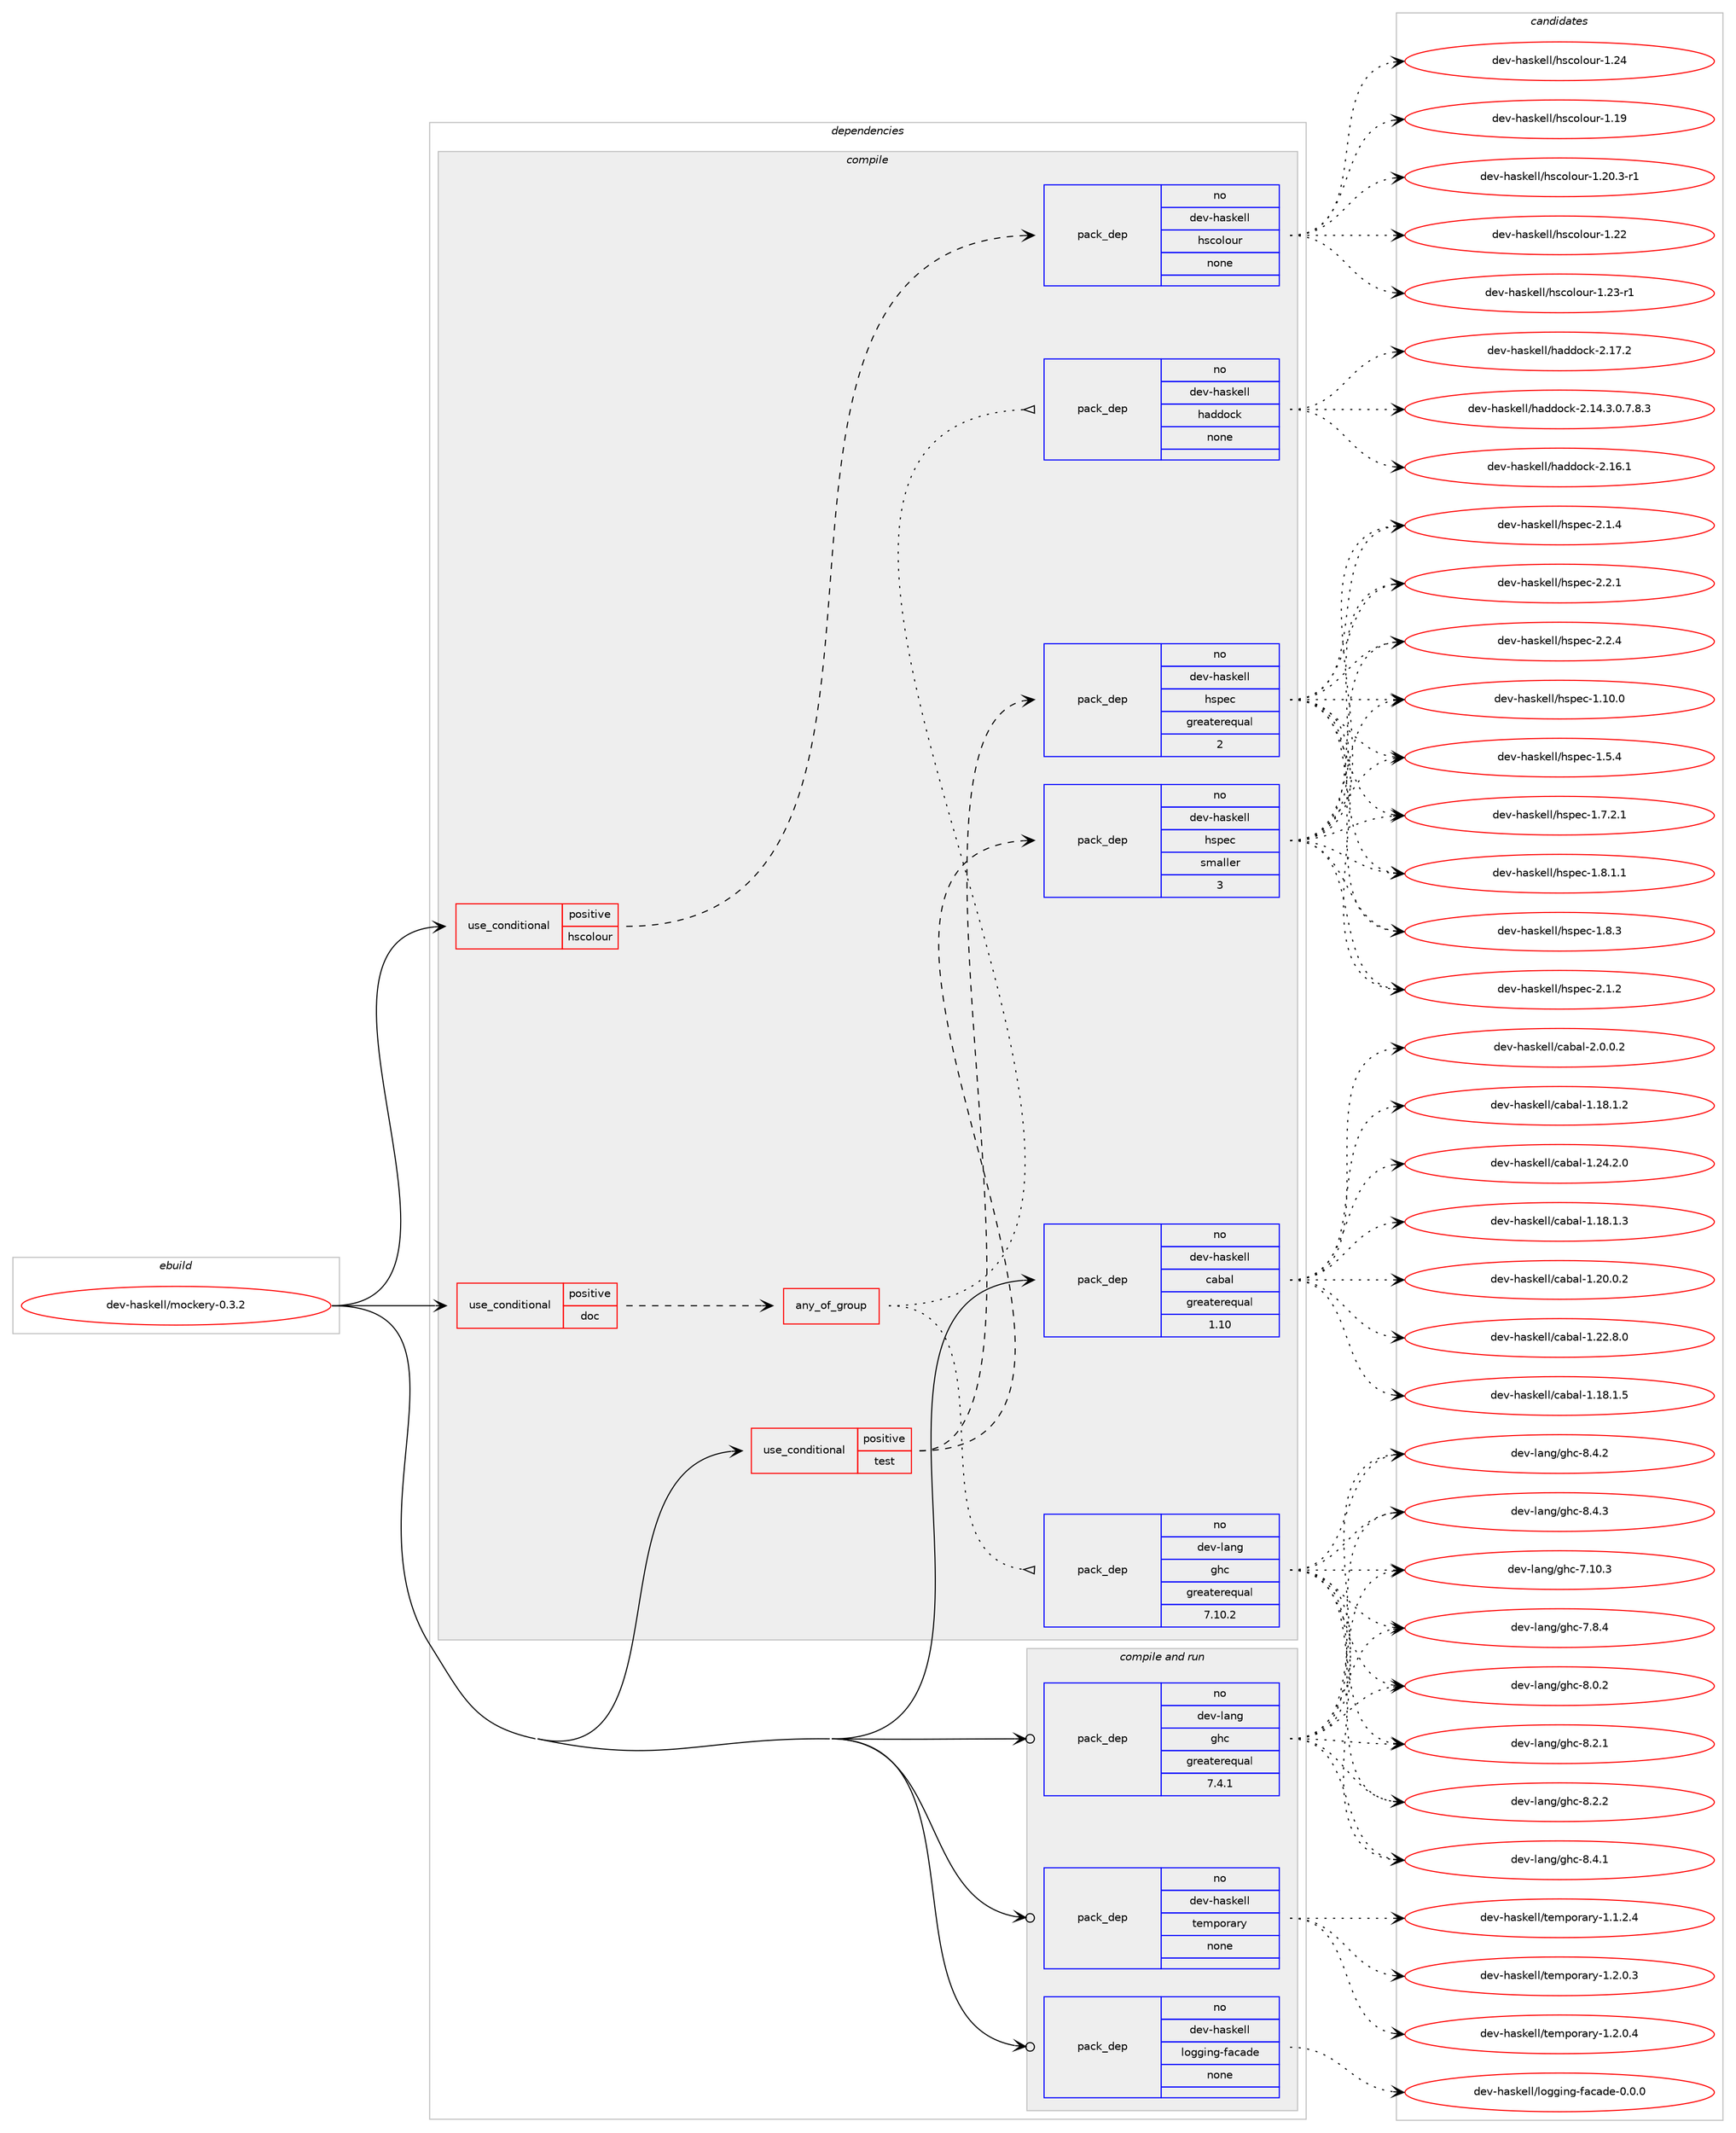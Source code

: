 digraph prolog {

# *************
# Graph options
# *************

newrank=true;
concentrate=true;
compound=true;
graph [rankdir=LR,fontname=Helvetica,fontsize=10,ranksep=1.5];#, ranksep=2.5, nodesep=0.2];
edge  [arrowhead=vee];
node  [fontname=Helvetica,fontsize=10];

# **********
# The ebuild
# **********

subgraph cluster_leftcol {
color=gray;
rank=same;
label=<<i>ebuild</i>>;
id [label="dev-haskell/mockery-0.3.2", color=red, width=4, href="../dev-haskell/mockery-0.3.2.svg"];
}

# ****************
# The dependencies
# ****************

subgraph cluster_midcol {
color=gray;
label=<<i>dependencies</i>>;
subgraph cluster_compile {
fillcolor="#eeeeee";
style=filled;
label=<<i>compile</i>>;
subgraph cond360630 {
dependency1339111 [label=<<TABLE BORDER="0" CELLBORDER="1" CELLSPACING="0" CELLPADDING="4"><TR><TD ROWSPAN="3" CELLPADDING="10">use_conditional</TD></TR><TR><TD>positive</TD></TR><TR><TD>doc</TD></TR></TABLE>>, shape=none, color=red];
subgraph any21236 {
dependency1339112 [label=<<TABLE BORDER="0" CELLBORDER="1" CELLSPACING="0" CELLPADDING="4"><TR><TD CELLPADDING="10">any_of_group</TD></TR></TABLE>>, shape=none, color=red];subgraph pack956693 {
dependency1339113 [label=<<TABLE BORDER="0" CELLBORDER="1" CELLSPACING="0" CELLPADDING="4" WIDTH="220"><TR><TD ROWSPAN="6" CELLPADDING="30">pack_dep</TD></TR><TR><TD WIDTH="110">no</TD></TR><TR><TD>dev-haskell</TD></TR><TR><TD>haddock</TD></TR><TR><TD>none</TD></TR><TR><TD></TD></TR></TABLE>>, shape=none, color=blue];
}
dependency1339112:e -> dependency1339113:w [weight=20,style="dotted",arrowhead="oinv"];
subgraph pack956694 {
dependency1339114 [label=<<TABLE BORDER="0" CELLBORDER="1" CELLSPACING="0" CELLPADDING="4" WIDTH="220"><TR><TD ROWSPAN="6" CELLPADDING="30">pack_dep</TD></TR><TR><TD WIDTH="110">no</TD></TR><TR><TD>dev-lang</TD></TR><TR><TD>ghc</TD></TR><TR><TD>greaterequal</TD></TR><TR><TD>7.10.2</TD></TR></TABLE>>, shape=none, color=blue];
}
dependency1339112:e -> dependency1339114:w [weight=20,style="dotted",arrowhead="oinv"];
}
dependency1339111:e -> dependency1339112:w [weight=20,style="dashed",arrowhead="vee"];
}
id:e -> dependency1339111:w [weight=20,style="solid",arrowhead="vee"];
subgraph cond360631 {
dependency1339115 [label=<<TABLE BORDER="0" CELLBORDER="1" CELLSPACING="0" CELLPADDING="4"><TR><TD ROWSPAN="3" CELLPADDING="10">use_conditional</TD></TR><TR><TD>positive</TD></TR><TR><TD>hscolour</TD></TR></TABLE>>, shape=none, color=red];
subgraph pack956695 {
dependency1339116 [label=<<TABLE BORDER="0" CELLBORDER="1" CELLSPACING="0" CELLPADDING="4" WIDTH="220"><TR><TD ROWSPAN="6" CELLPADDING="30">pack_dep</TD></TR><TR><TD WIDTH="110">no</TD></TR><TR><TD>dev-haskell</TD></TR><TR><TD>hscolour</TD></TR><TR><TD>none</TD></TR><TR><TD></TD></TR></TABLE>>, shape=none, color=blue];
}
dependency1339115:e -> dependency1339116:w [weight=20,style="dashed",arrowhead="vee"];
}
id:e -> dependency1339115:w [weight=20,style="solid",arrowhead="vee"];
subgraph cond360632 {
dependency1339117 [label=<<TABLE BORDER="0" CELLBORDER="1" CELLSPACING="0" CELLPADDING="4"><TR><TD ROWSPAN="3" CELLPADDING="10">use_conditional</TD></TR><TR><TD>positive</TD></TR><TR><TD>test</TD></TR></TABLE>>, shape=none, color=red];
subgraph pack956696 {
dependency1339118 [label=<<TABLE BORDER="0" CELLBORDER="1" CELLSPACING="0" CELLPADDING="4" WIDTH="220"><TR><TD ROWSPAN="6" CELLPADDING="30">pack_dep</TD></TR><TR><TD WIDTH="110">no</TD></TR><TR><TD>dev-haskell</TD></TR><TR><TD>hspec</TD></TR><TR><TD>greaterequal</TD></TR><TR><TD>2</TD></TR></TABLE>>, shape=none, color=blue];
}
dependency1339117:e -> dependency1339118:w [weight=20,style="dashed",arrowhead="vee"];
subgraph pack956697 {
dependency1339119 [label=<<TABLE BORDER="0" CELLBORDER="1" CELLSPACING="0" CELLPADDING="4" WIDTH="220"><TR><TD ROWSPAN="6" CELLPADDING="30">pack_dep</TD></TR><TR><TD WIDTH="110">no</TD></TR><TR><TD>dev-haskell</TD></TR><TR><TD>hspec</TD></TR><TR><TD>smaller</TD></TR><TR><TD>3</TD></TR></TABLE>>, shape=none, color=blue];
}
dependency1339117:e -> dependency1339119:w [weight=20,style="dashed",arrowhead="vee"];
}
id:e -> dependency1339117:w [weight=20,style="solid",arrowhead="vee"];
subgraph pack956698 {
dependency1339120 [label=<<TABLE BORDER="0" CELLBORDER="1" CELLSPACING="0" CELLPADDING="4" WIDTH="220"><TR><TD ROWSPAN="6" CELLPADDING="30">pack_dep</TD></TR><TR><TD WIDTH="110">no</TD></TR><TR><TD>dev-haskell</TD></TR><TR><TD>cabal</TD></TR><TR><TD>greaterequal</TD></TR><TR><TD>1.10</TD></TR></TABLE>>, shape=none, color=blue];
}
id:e -> dependency1339120:w [weight=20,style="solid",arrowhead="vee"];
}
subgraph cluster_compileandrun {
fillcolor="#eeeeee";
style=filled;
label=<<i>compile and run</i>>;
subgraph pack956699 {
dependency1339121 [label=<<TABLE BORDER="0" CELLBORDER="1" CELLSPACING="0" CELLPADDING="4" WIDTH="220"><TR><TD ROWSPAN="6" CELLPADDING="30">pack_dep</TD></TR><TR><TD WIDTH="110">no</TD></TR><TR><TD>dev-haskell</TD></TR><TR><TD>logging-facade</TD></TR><TR><TD>none</TD></TR><TR><TD></TD></TR></TABLE>>, shape=none, color=blue];
}
id:e -> dependency1339121:w [weight=20,style="solid",arrowhead="odotvee"];
subgraph pack956700 {
dependency1339122 [label=<<TABLE BORDER="0" CELLBORDER="1" CELLSPACING="0" CELLPADDING="4" WIDTH="220"><TR><TD ROWSPAN="6" CELLPADDING="30">pack_dep</TD></TR><TR><TD WIDTH="110">no</TD></TR><TR><TD>dev-haskell</TD></TR><TR><TD>temporary</TD></TR><TR><TD>none</TD></TR><TR><TD></TD></TR></TABLE>>, shape=none, color=blue];
}
id:e -> dependency1339122:w [weight=20,style="solid",arrowhead="odotvee"];
subgraph pack956701 {
dependency1339123 [label=<<TABLE BORDER="0" CELLBORDER="1" CELLSPACING="0" CELLPADDING="4" WIDTH="220"><TR><TD ROWSPAN="6" CELLPADDING="30">pack_dep</TD></TR><TR><TD WIDTH="110">no</TD></TR><TR><TD>dev-lang</TD></TR><TR><TD>ghc</TD></TR><TR><TD>greaterequal</TD></TR><TR><TD>7.4.1</TD></TR></TABLE>>, shape=none, color=blue];
}
id:e -> dependency1339123:w [weight=20,style="solid",arrowhead="odotvee"];
}
subgraph cluster_run {
fillcolor="#eeeeee";
style=filled;
label=<<i>run</i>>;
}
}

# **************
# The candidates
# **************

subgraph cluster_choices {
rank=same;
color=gray;
label=<<i>candidates</i>>;

subgraph choice956693 {
color=black;
nodesep=1;
choice1001011184510497115107101108108471049710010011199107455046495246514648465546564651 [label="dev-haskell/haddock-2.14.3.0.7.8.3", color=red, width=4,href="../dev-haskell/haddock-2.14.3.0.7.8.3.svg"];
choice100101118451049711510710110810847104971001001119910745504649544649 [label="dev-haskell/haddock-2.16.1", color=red, width=4,href="../dev-haskell/haddock-2.16.1.svg"];
choice100101118451049711510710110810847104971001001119910745504649554650 [label="dev-haskell/haddock-2.17.2", color=red, width=4,href="../dev-haskell/haddock-2.17.2.svg"];
dependency1339113:e -> choice1001011184510497115107101108108471049710010011199107455046495246514648465546564651:w [style=dotted,weight="100"];
dependency1339113:e -> choice100101118451049711510710110810847104971001001119910745504649544649:w [style=dotted,weight="100"];
dependency1339113:e -> choice100101118451049711510710110810847104971001001119910745504649554650:w [style=dotted,weight="100"];
}
subgraph choice956694 {
color=black;
nodesep=1;
choice1001011184510897110103471031049945554649484651 [label="dev-lang/ghc-7.10.3", color=red, width=4,href="../dev-lang/ghc-7.10.3.svg"];
choice10010111845108971101034710310499455546564652 [label="dev-lang/ghc-7.8.4", color=red, width=4,href="../dev-lang/ghc-7.8.4.svg"];
choice10010111845108971101034710310499455646484650 [label="dev-lang/ghc-8.0.2", color=red, width=4,href="../dev-lang/ghc-8.0.2.svg"];
choice10010111845108971101034710310499455646504649 [label="dev-lang/ghc-8.2.1", color=red, width=4,href="../dev-lang/ghc-8.2.1.svg"];
choice10010111845108971101034710310499455646504650 [label="dev-lang/ghc-8.2.2", color=red, width=4,href="../dev-lang/ghc-8.2.2.svg"];
choice10010111845108971101034710310499455646524649 [label="dev-lang/ghc-8.4.1", color=red, width=4,href="../dev-lang/ghc-8.4.1.svg"];
choice10010111845108971101034710310499455646524650 [label="dev-lang/ghc-8.4.2", color=red, width=4,href="../dev-lang/ghc-8.4.2.svg"];
choice10010111845108971101034710310499455646524651 [label="dev-lang/ghc-8.4.3", color=red, width=4,href="../dev-lang/ghc-8.4.3.svg"];
dependency1339114:e -> choice1001011184510897110103471031049945554649484651:w [style=dotted,weight="100"];
dependency1339114:e -> choice10010111845108971101034710310499455546564652:w [style=dotted,weight="100"];
dependency1339114:e -> choice10010111845108971101034710310499455646484650:w [style=dotted,weight="100"];
dependency1339114:e -> choice10010111845108971101034710310499455646504649:w [style=dotted,weight="100"];
dependency1339114:e -> choice10010111845108971101034710310499455646504650:w [style=dotted,weight="100"];
dependency1339114:e -> choice10010111845108971101034710310499455646524649:w [style=dotted,weight="100"];
dependency1339114:e -> choice10010111845108971101034710310499455646524650:w [style=dotted,weight="100"];
dependency1339114:e -> choice10010111845108971101034710310499455646524651:w [style=dotted,weight="100"];
}
subgraph choice956695 {
color=black;
nodesep=1;
choice100101118451049711510710110810847104115991111081111171144549464957 [label="dev-haskell/hscolour-1.19", color=red, width=4,href="../dev-haskell/hscolour-1.19.svg"];
choice10010111845104971151071011081084710411599111108111117114454946504846514511449 [label="dev-haskell/hscolour-1.20.3-r1", color=red, width=4,href="../dev-haskell/hscolour-1.20.3-r1.svg"];
choice100101118451049711510710110810847104115991111081111171144549465050 [label="dev-haskell/hscolour-1.22", color=red, width=4,href="../dev-haskell/hscolour-1.22.svg"];
choice1001011184510497115107101108108471041159911110811111711445494650514511449 [label="dev-haskell/hscolour-1.23-r1", color=red, width=4,href="../dev-haskell/hscolour-1.23-r1.svg"];
choice100101118451049711510710110810847104115991111081111171144549465052 [label="dev-haskell/hscolour-1.24", color=red, width=4,href="../dev-haskell/hscolour-1.24.svg"];
dependency1339116:e -> choice100101118451049711510710110810847104115991111081111171144549464957:w [style=dotted,weight="100"];
dependency1339116:e -> choice10010111845104971151071011081084710411599111108111117114454946504846514511449:w [style=dotted,weight="100"];
dependency1339116:e -> choice100101118451049711510710110810847104115991111081111171144549465050:w [style=dotted,weight="100"];
dependency1339116:e -> choice1001011184510497115107101108108471041159911110811111711445494650514511449:w [style=dotted,weight="100"];
dependency1339116:e -> choice100101118451049711510710110810847104115991111081111171144549465052:w [style=dotted,weight="100"];
}
subgraph choice956696 {
color=black;
nodesep=1;
choice1001011184510497115107101108108471041151121019945494649484648 [label="dev-haskell/hspec-1.10.0", color=red, width=4,href="../dev-haskell/hspec-1.10.0.svg"];
choice10010111845104971151071011081084710411511210199454946534652 [label="dev-haskell/hspec-1.5.4", color=red, width=4,href="../dev-haskell/hspec-1.5.4.svg"];
choice100101118451049711510710110810847104115112101994549465546504649 [label="dev-haskell/hspec-1.7.2.1", color=red, width=4,href="../dev-haskell/hspec-1.7.2.1.svg"];
choice100101118451049711510710110810847104115112101994549465646494649 [label="dev-haskell/hspec-1.8.1.1", color=red, width=4,href="../dev-haskell/hspec-1.8.1.1.svg"];
choice10010111845104971151071011081084710411511210199454946564651 [label="dev-haskell/hspec-1.8.3", color=red, width=4,href="../dev-haskell/hspec-1.8.3.svg"];
choice10010111845104971151071011081084710411511210199455046494650 [label="dev-haskell/hspec-2.1.2", color=red, width=4,href="../dev-haskell/hspec-2.1.2.svg"];
choice10010111845104971151071011081084710411511210199455046494652 [label="dev-haskell/hspec-2.1.4", color=red, width=4,href="../dev-haskell/hspec-2.1.4.svg"];
choice10010111845104971151071011081084710411511210199455046504649 [label="dev-haskell/hspec-2.2.1", color=red, width=4,href="../dev-haskell/hspec-2.2.1.svg"];
choice10010111845104971151071011081084710411511210199455046504652 [label="dev-haskell/hspec-2.2.4", color=red, width=4,href="../dev-haskell/hspec-2.2.4.svg"];
dependency1339118:e -> choice1001011184510497115107101108108471041151121019945494649484648:w [style=dotted,weight="100"];
dependency1339118:e -> choice10010111845104971151071011081084710411511210199454946534652:w [style=dotted,weight="100"];
dependency1339118:e -> choice100101118451049711510710110810847104115112101994549465546504649:w [style=dotted,weight="100"];
dependency1339118:e -> choice100101118451049711510710110810847104115112101994549465646494649:w [style=dotted,weight="100"];
dependency1339118:e -> choice10010111845104971151071011081084710411511210199454946564651:w [style=dotted,weight="100"];
dependency1339118:e -> choice10010111845104971151071011081084710411511210199455046494650:w [style=dotted,weight="100"];
dependency1339118:e -> choice10010111845104971151071011081084710411511210199455046494652:w [style=dotted,weight="100"];
dependency1339118:e -> choice10010111845104971151071011081084710411511210199455046504649:w [style=dotted,weight="100"];
dependency1339118:e -> choice10010111845104971151071011081084710411511210199455046504652:w [style=dotted,weight="100"];
}
subgraph choice956697 {
color=black;
nodesep=1;
choice1001011184510497115107101108108471041151121019945494649484648 [label="dev-haskell/hspec-1.10.0", color=red, width=4,href="../dev-haskell/hspec-1.10.0.svg"];
choice10010111845104971151071011081084710411511210199454946534652 [label="dev-haskell/hspec-1.5.4", color=red, width=4,href="../dev-haskell/hspec-1.5.4.svg"];
choice100101118451049711510710110810847104115112101994549465546504649 [label="dev-haskell/hspec-1.7.2.1", color=red, width=4,href="../dev-haskell/hspec-1.7.2.1.svg"];
choice100101118451049711510710110810847104115112101994549465646494649 [label="dev-haskell/hspec-1.8.1.1", color=red, width=4,href="../dev-haskell/hspec-1.8.1.1.svg"];
choice10010111845104971151071011081084710411511210199454946564651 [label="dev-haskell/hspec-1.8.3", color=red, width=4,href="../dev-haskell/hspec-1.8.3.svg"];
choice10010111845104971151071011081084710411511210199455046494650 [label="dev-haskell/hspec-2.1.2", color=red, width=4,href="../dev-haskell/hspec-2.1.2.svg"];
choice10010111845104971151071011081084710411511210199455046494652 [label="dev-haskell/hspec-2.1.4", color=red, width=4,href="../dev-haskell/hspec-2.1.4.svg"];
choice10010111845104971151071011081084710411511210199455046504649 [label="dev-haskell/hspec-2.2.1", color=red, width=4,href="../dev-haskell/hspec-2.2.1.svg"];
choice10010111845104971151071011081084710411511210199455046504652 [label="dev-haskell/hspec-2.2.4", color=red, width=4,href="../dev-haskell/hspec-2.2.4.svg"];
dependency1339119:e -> choice1001011184510497115107101108108471041151121019945494649484648:w [style=dotted,weight="100"];
dependency1339119:e -> choice10010111845104971151071011081084710411511210199454946534652:w [style=dotted,weight="100"];
dependency1339119:e -> choice100101118451049711510710110810847104115112101994549465546504649:w [style=dotted,weight="100"];
dependency1339119:e -> choice100101118451049711510710110810847104115112101994549465646494649:w [style=dotted,weight="100"];
dependency1339119:e -> choice10010111845104971151071011081084710411511210199454946564651:w [style=dotted,weight="100"];
dependency1339119:e -> choice10010111845104971151071011081084710411511210199455046494650:w [style=dotted,weight="100"];
dependency1339119:e -> choice10010111845104971151071011081084710411511210199455046494652:w [style=dotted,weight="100"];
dependency1339119:e -> choice10010111845104971151071011081084710411511210199455046504649:w [style=dotted,weight="100"];
dependency1339119:e -> choice10010111845104971151071011081084710411511210199455046504652:w [style=dotted,weight="100"];
}
subgraph choice956698 {
color=black;
nodesep=1;
choice10010111845104971151071011081084799979897108454946495646494650 [label="dev-haskell/cabal-1.18.1.2", color=red, width=4,href="../dev-haskell/cabal-1.18.1.2.svg"];
choice10010111845104971151071011081084799979897108454946495646494651 [label="dev-haskell/cabal-1.18.1.3", color=red, width=4,href="../dev-haskell/cabal-1.18.1.3.svg"];
choice10010111845104971151071011081084799979897108454946495646494653 [label="dev-haskell/cabal-1.18.1.5", color=red, width=4,href="../dev-haskell/cabal-1.18.1.5.svg"];
choice10010111845104971151071011081084799979897108454946504846484650 [label="dev-haskell/cabal-1.20.0.2", color=red, width=4,href="../dev-haskell/cabal-1.20.0.2.svg"];
choice10010111845104971151071011081084799979897108454946505046564648 [label="dev-haskell/cabal-1.22.8.0", color=red, width=4,href="../dev-haskell/cabal-1.22.8.0.svg"];
choice10010111845104971151071011081084799979897108454946505246504648 [label="dev-haskell/cabal-1.24.2.0", color=red, width=4,href="../dev-haskell/cabal-1.24.2.0.svg"];
choice100101118451049711510710110810847999798971084550464846484650 [label="dev-haskell/cabal-2.0.0.2", color=red, width=4,href="../dev-haskell/cabal-2.0.0.2.svg"];
dependency1339120:e -> choice10010111845104971151071011081084799979897108454946495646494650:w [style=dotted,weight="100"];
dependency1339120:e -> choice10010111845104971151071011081084799979897108454946495646494651:w [style=dotted,weight="100"];
dependency1339120:e -> choice10010111845104971151071011081084799979897108454946495646494653:w [style=dotted,weight="100"];
dependency1339120:e -> choice10010111845104971151071011081084799979897108454946504846484650:w [style=dotted,weight="100"];
dependency1339120:e -> choice10010111845104971151071011081084799979897108454946505046564648:w [style=dotted,weight="100"];
dependency1339120:e -> choice10010111845104971151071011081084799979897108454946505246504648:w [style=dotted,weight="100"];
dependency1339120:e -> choice100101118451049711510710110810847999798971084550464846484650:w [style=dotted,weight="100"];
}
subgraph choice956699 {
color=black;
nodesep=1;
choice10010111845104971151071011081084710811110310310511010345102979997100101454846484648 [label="dev-haskell/logging-facade-0.0.0", color=red, width=4,href="../dev-haskell/logging-facade-0.0.0.svg"];
dependency1339121:e -> choice10010111845104971151071011081084710811110310310511010345102979997100101454846484648:w [style=dotted,weight="100"];
}
subgraph choice956700 {
color=black;
nodesep=1;
choice100101118451049711510710110810847116101109112111114971141214549464946504652 [label="dev-haskell/temporary-1.1.2.4", color=red, width=4,href="../dev-haskell/temporary-1.1.2.4.svg"];
choice100101118451049711510710110810847116101109112111114971141214549465046484651 [label="dev-haskell/temporary-1.2.0.3", color=red, width=4,href="../dev-haskell/temporary-1.2.0.3.svg"];
choice100101118451049711510710110810847116101109112111114971141214549465046484652 [label="dev-haskell/temporary-1.2.0.4", color=red, width=4,href="../dev-haskell/temporary-1.2.0.4.svg"];
dependency1339122:e -> choice100101118451049711510710110810847116101109112111114971141214549464946504652:w [style=dotted,weight="100"];
dependency1339122:e -> choice100101118451049711510710110810847116101109112111114971141214549465046484651:w [style=dotted,weight="100"];
dependency1339122:e -> choice100101118451049711510710110810847116101109112111114971141214549465046484652:w [style=dotted,weight="100"];
}
subgraph choice956701 {
color=black;
nodesep=1;
choice1001011184510897110103471031049945554649484651 [label="dev-lang/ghc-7.10.3", color=red, width=4,href="../dev-lang/ghc-7.10.3.svg"];
choice10010111845108971101034710310499455546564652 [label="dev-lang/ghc-7.8.4", color=red, width=4,href="../dev-lang/ghc-7.8.4.svg"];
choice10010111845108971101034710310499455646484650 [label="dev-lang/ghc-8.0.2", color=red, width=4,href="../dev-lang/ghc-8.0.2.svg"];
choice10010111845108971101034710310499455646504649 [label="dev-lang/ghc-8.2.1", color=red, width=4,href="../dev-lang/ghc-8.2.1.svg"];
choice10010111845108971101034710310499455646504650 [label="dev-lang/ghc-8.2.2", color=red, width=4,href="../dev-lang/ghc-8.2.2.svg"];
choice10010111845108971101034710310499455646524649 [label="dev-lang/ghc-8.4.1", color=red, width=4,href="../dev-lang/ghc-8.4.1.svg"];
choice10010111845108971101034710310499455646524650 [label="dev-lang/ghc-8.4.2", color=red, width=4,href="../dev-lang/ghc-8.4.2.svg"];
choice10010111845108971101034710310499455646524651 [label="dev-lang/ghc-8.4.3", color=red, width=4,href="../dev-lang/ghc-8.4.3.svg"];
dependency1339123:e -> choice1001011184510897110103471031049945554649484651:w [style=dotted,weight="100"];
dependency1339123:e -> choice10010111845108971101034710310499455546564652:w [style=dotted,weight="100"];
dependency1339123:e -> choice10010111845108971101034710310499455646484650:w [style=dotted,weight="100"];
dependency1339123:e -> choice10010111845108971101034710310499455646504649:w [style=dotted,weight="100"];
dependency1339123:e -> choice10010111845108971101034710310499455646504650:w [style=dotted,weight="100"];
dependency1339123:e -> choice10010111845108971101034710310499455646524649:w [style=dotted,weight="100"];
dependency1339123:e -> choice10010111845108971101034710310499455646524650:w [style=dotted,weight="100"];
dependency1339123:e -> choice10010111845108971101034710310499455646524651:w [style=dotted,weight="100"];
}
}

}
